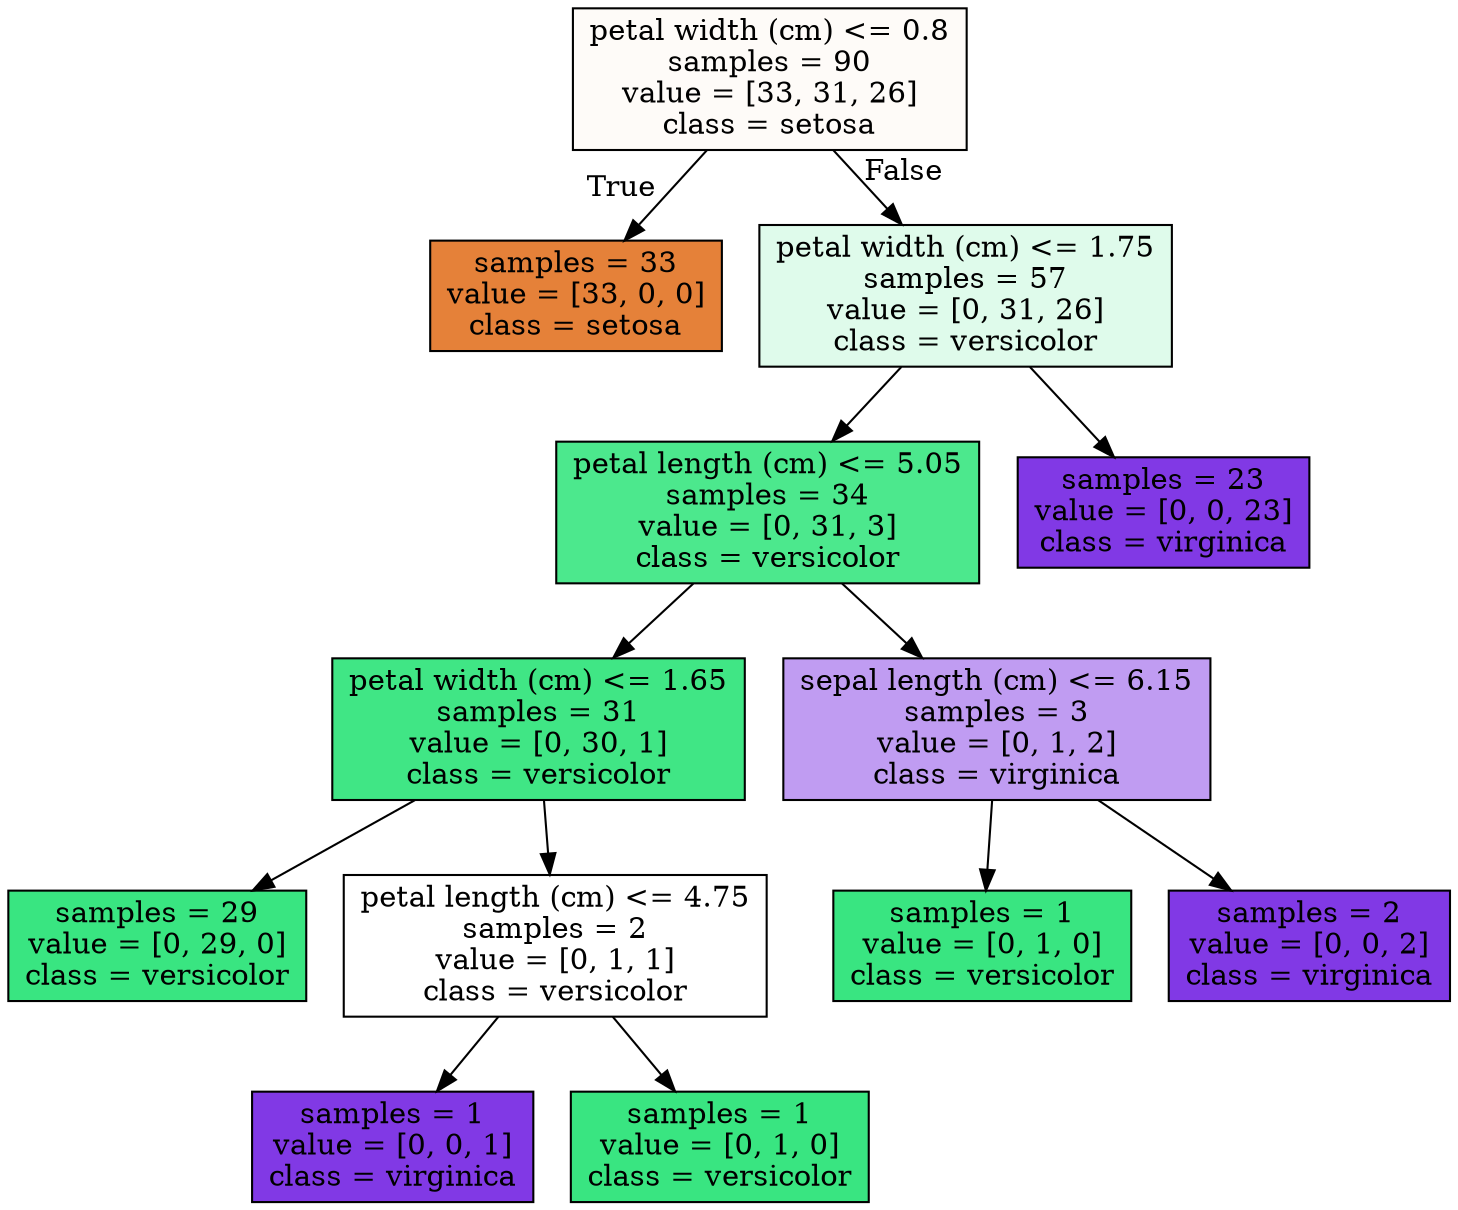 digraph Tree {
node [shape=box, style="filled", color="black"] ;
0 [label="petal width (cm) <= 0.8\nsamples = 90\nvalue = [33, 31, 26]\nclass = setosa", fillcolor="#fefbf8"] ;
1 [label="samples = 33\nvalue = [33, 0, 0]\nclass = setosa", fillcolor="#e58139"] ;
0 -> 1 [labeldistance=2.5, labelangle=45, headlabel="True"] ;
2 [label="petal width (cm) <= 1.75\nsamples = 57\nvalue = [0, 31, 26]\nclass = versicolor", fillcolor="#dffbeb"] ;
0 -> 2 [labeldistance=2.5, labelangle=-45, headlabel="False"] ;
3 [label="petal length (cm) <= 5.05\nsamples = 34\nvalue = [0, 31, 3]\nclass = versicolor", fillcolor="#4ce88d"] ;
2 -> 3 ;
4 [label="petal width (cm) <= 1.65\nsamples = 31\nvalue = [0, 30, 1]\nclass = versicolor", fillcolor="#40e685"] ;
3 -> 4 ;
5 [label="samples = 29\nvalue = [0, 29, 0]\nclass = versicolor", fillcolor="#39e581"] ;
4 -> 5 ;
6 [label="petal length (cm) <= 4.75\nsamples = 2\nvalue = [0, 1, 1]\nclass = versicolor", fillcolor="#ffffff"] ;
4 -> 6 ;
7 [label="samples = 1\nvalue = [0, 0, 1]\nclass = virginica", fillcolor="#8139e5"] ;
6 -> 7 ;
8 [label="samples = 1\nvalue = [0, 1, 0]\nclass = versicolor", fillcolor="#39e581"] ;
6 -> 8 ;
9 [label="sepal length (cm) <= 6.15\nsamples = 3\nvalue = [0, 1, 2]\nclass = virginica", fillcolor="#c09cf2"] ;
3 -> 9 ;
10 [label="samples = 1\nvalue = [0, 1, 0]\nclass = versicolor", fillcolor="#39e581"] ;
9 -> 10 ;
11 [label="samples = 2\nvalue = [0, 0, 2]\nclass = virginica", fillcolor="#8139e5"] ;
9 -> 11 ;
12 [label="samples = 23\nvalue = [0, 0, 23]\nclass = virginica", fillcolor="#8139e5"] ;
2 -> 12 ;
}